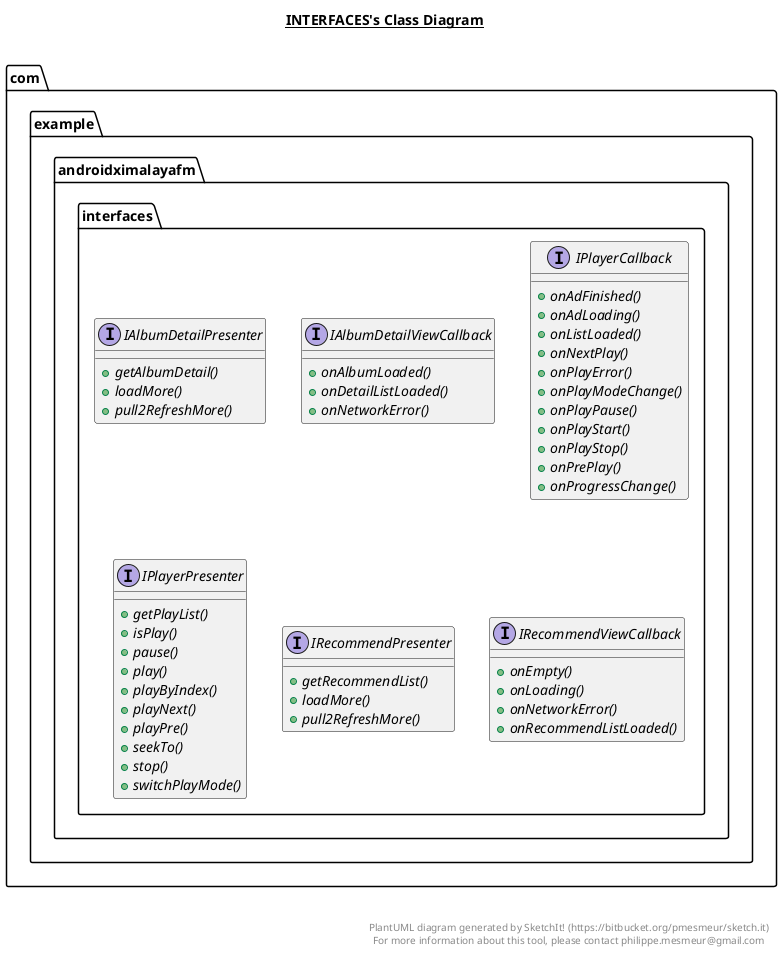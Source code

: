 @startuml

title __INTERFACES's Class Diagram__\n

  namespace com.example.androidximalayafm {
    namespace interfaces {
      interface com.example.androidximalayafm.interfaces.IAlbumDetailPresenter {
          {abstract} + getAlbumDetail()
          {abstract} + loadMore()
          {abstract} + pull2RefreshMore()
      }
    }
  }
  

  namespace com.example.androidximalayafm {
    namespace interfaces {
      interface com.example.androidximalayafm.interfaces.IAlbumDetailViewCallback {
          {abstract} + onAlbumLoaded()
          {abstract} + onDetailListLoaded()
          {abstract} + onNetworkError()
      }
    }
  }
  

  namespace com.example.androidximalayafm {
    namespace interfaces {
      interface com.example.androidximalayafm.interfaces.IPlayerCallback {
          {abstract} + onAdFinished()
          {abstract} + onAdLoading()
          {abstract} + onListLoaded()
          {abstract} + onNextPlay()
          {abstract} + onPlayError()
          {abstract} + onPlayModeChange()
          {abstract} + onPlayPause()
          {abstract} + onPlayStart()
          {abstract} + onPlayStop()
          {abstract} + onPrePlay()
          {abstract} + onProgressChange()
      }
    }
  }
  

  namespace com.example.androidximalayafm {
    namespace interfaces {
      interface com.example.androidximalayafm.interfaces.IPlayerPresenter {
          {abstract} + getPlayList()
          {abstract} + isPlay()
          {abstract} + pause()
          {abstract} + play()
          {abstract} + playByIndex()
          {abstract} + playNext()
          {abstract} + playPre()
          {abstract} + seekTo()
          {abstract} + stop()
          {abstract} + switchPlayMode()
      }
    }
  }
  

  namespace com.example.androidximalayafm {
    namespace interfaces {
      interface com.example.androidximalayafm.interfaces.IRecommendPresenter {
          {abstract} + getRecommendList()
          {abstract} + loadMore()
          {abstract} + pull2RefreshMore()
      }
    }
  }
  

  namespace com.example.androidximalayafm {
    namespace interfaces {
      interface com.example.androidximalayafm.interfaces.IRecommendViewCallback {
          {abstract} + onEmpty()
          {abstract} + onLoading()
          {abstract} + onNetworkError()
          {abstract} + onRecommendListLoaded()
      }
    }
  }
  



right footer


PlantUML diagram generated by SketchIt! (https://bitbucket.org/pmesmeur/sketch.it)
For more information about this tool, please contact philippe.mesmeur@gmail.com
endfooter

@enduml
